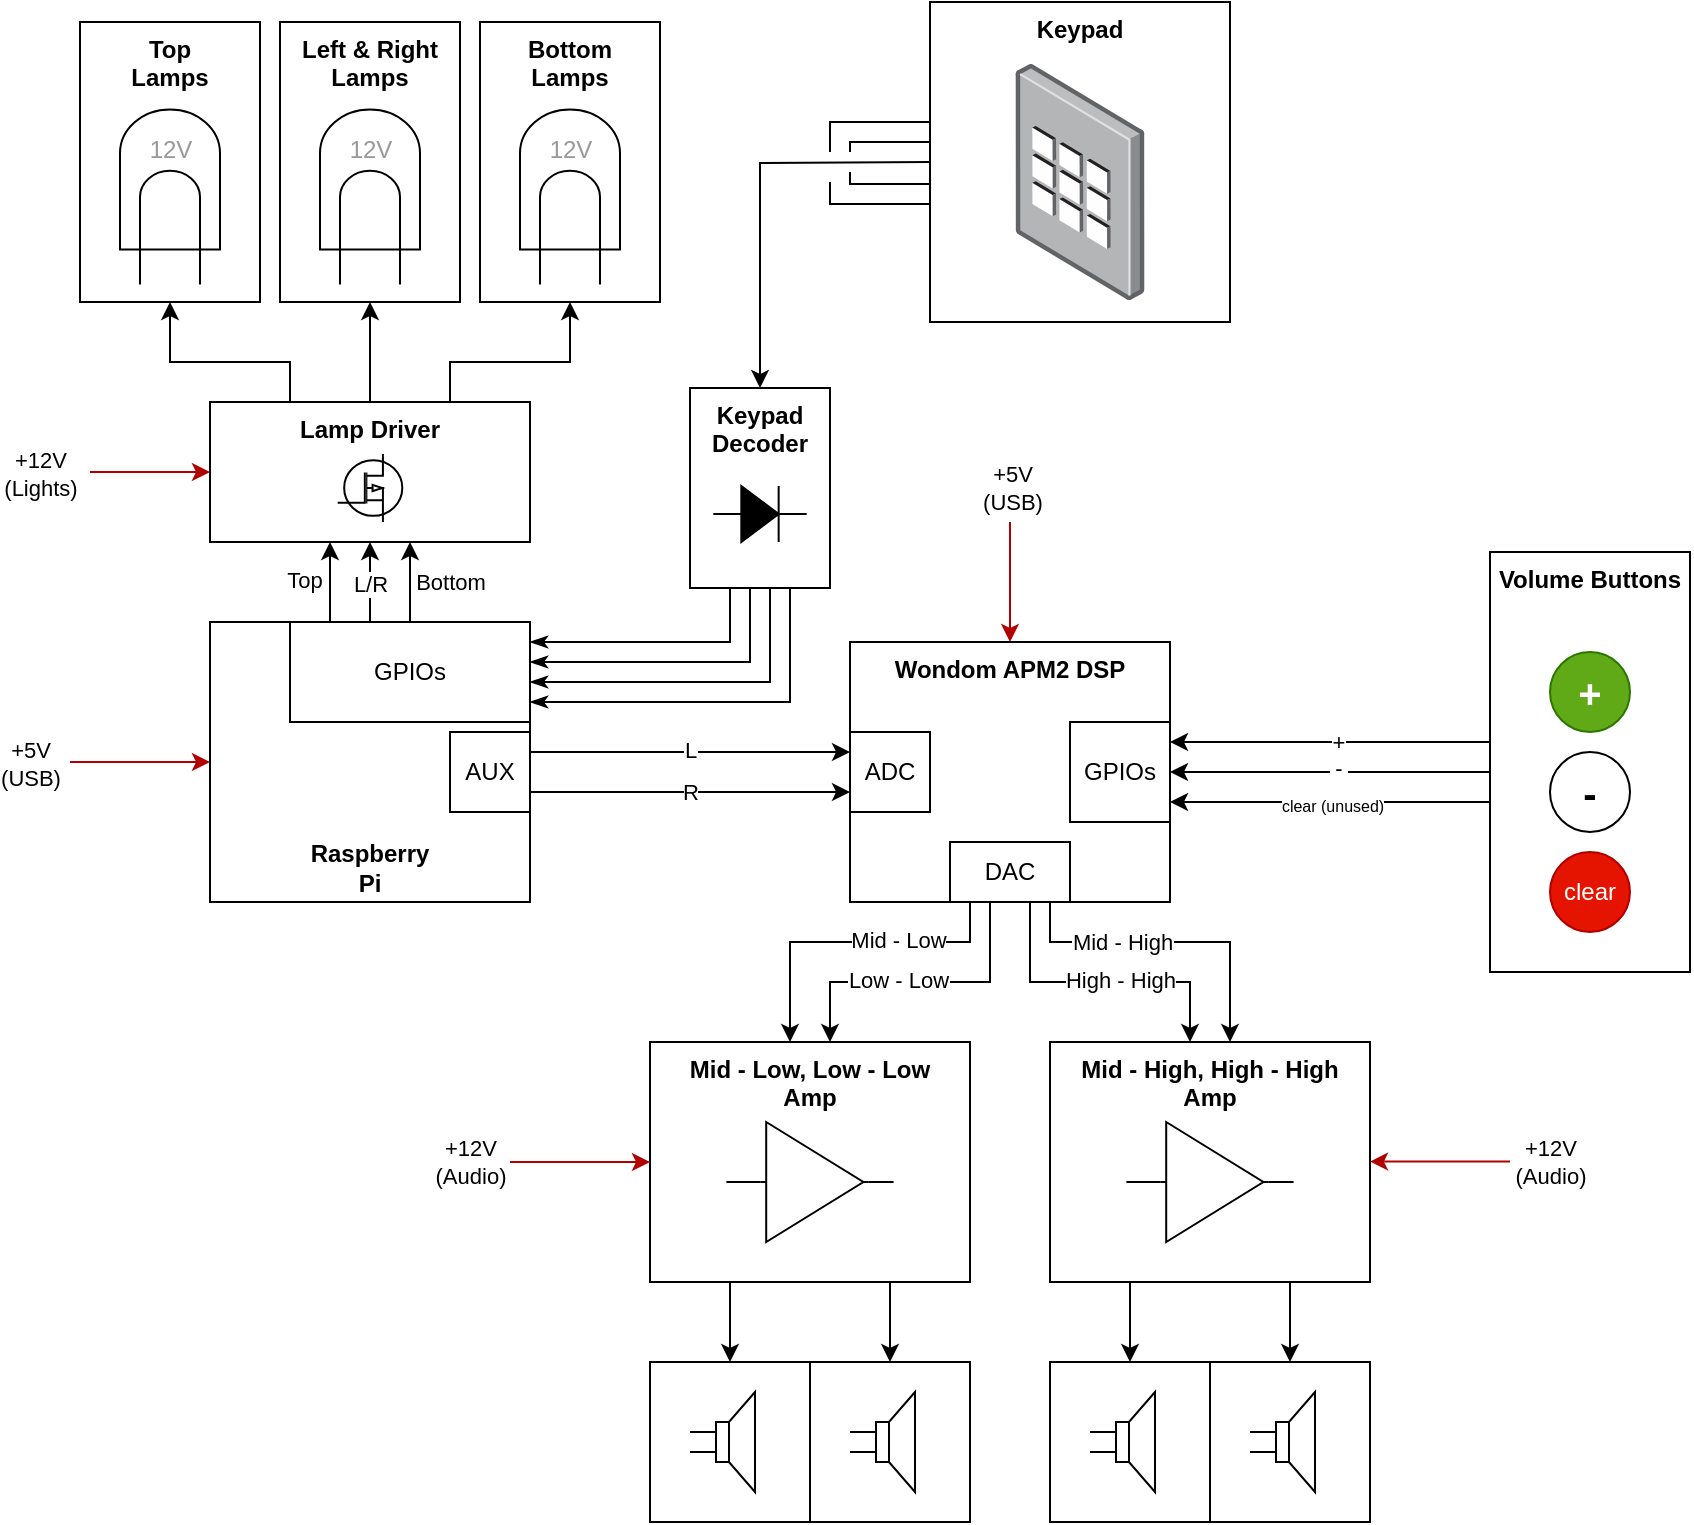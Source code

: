 <mxfile version="26.2.2">
  <diagram name="Page-1" id="jn2h3PTJbIQgEI0y1kal">
    <mxGraphModel dx="816" dy="1582" grid="1" gridSize="10" guides="1" tooltips="1" connect="1" arrows="1" fold="1" page="1" pageScale="1" pageWidth="850" pageHeight="1100" math="0" shadow="0">
      <root>
        <mxCell id="0" />
        <mxCell id="1" parent="0" />
        <mxCell id="rBF4yyr9d5BcuPXfIOt9-10" style="edgeStyle=orthogonalEdgeStyle;rounded=0;orthogonalLoop=1;jettySize=auto;html=1;" parent="1" edge="1">
          <mxGeometry relative="1" as="geometry">
            <mxPoint x="320" y="295" as="sourcePoint" />
            <mxPoint x="480" y="295" as="targetPoint" />
          </mxGeometry>
        </mxCell>
        <mxCell id="rBF4yyr9d5BcuPXfIOt9-16" value="L" style="edgeLabel;html=1;align=center;verticalAlign=middle;resizable=0;points=[];" parent="rBF4yyr9d5BcuPXfIOt9-10" vertex="1" connectable="0">
          <mxGeometry x="0.196" y="1" relative="1" as="geometry">
            <mxPoint x="-16" as="offset" />
          </mxGeometry>
        </mxCell>
        <mxCell id="rBF4yyr9d5BcuPXfIOt9-53" style="edgeStyle=orthogonalEdgeStyle;rounded=0;orthogonalLoop=1;jettySize=auto;html=1;entryX=0.5;entryY=1;entryDx=0;entryDy=0;" parent="1" source="rBF4yyr9d5BcuPXfIOt9-2" target="rBF4yyr9d5BcuPXfIOt9-8" edge="1">
          <mxGeometry relative="1" as="geometry" />
        </mxCell>
        <mxCell id="rBF4yyr9d5BcuPXfIOt9-83" value="L/R" style="edgeLabel;html=1;align=center;verticalAlign=middle;resizable=0;points=[];" parent="rBF4yyr9d5BcuPXfIOt9-53" vertex="1" connectable="0">
          <mxGeometry x="-0.015" y="-1" relative="1" as="geometry">
            <mxPoint x="-1" as="offset" />
          </mxGeometry>
        </mxCell>
        <mxCell id="rBF4yyr9d5BcuPXfIOt9-93" style="edgeStyle=orthogonalEdgeStyle;rounded=0;orthogonalLoop=1;jettySize=auto;html=1;exitX=0;exitY=0.5;exitDx=0;exitDy=0;endArrow=none;startFill=1;startArrow=classic;fillColor=#e51400;strokeColor=#B20000;" parent="1" source="rBF4yyr9d5BcuPXfIOt9-2" edge="1">
          <mxGeometry relative="1" as="geometry">
            <mxPoint x="90" y="300" as="targetPoint" />
          </mxGeometry>
        </mxCell>
        <mxCell id="rBF4yyr9d5BcuPXfIOt9-96" value="+5V&lt;br&gt;(USB)" style="edgeLabel;html=1;align=center;verticalAlign=middle;resizable=0;points=[];" parent="rBF4yyr9d5BcuPXfIOt9-93" vertex="1" connectable="0">
          <mxGeometry x="0.078" relative="1" as="geometry">
            <mxPoint x="-53" as="offset" />
          </mxGeometry>
        </mxCell>
        <mxCell id="rBF4yyr9d5BcuPXfIOt9-95" style="edgeStyle=orthogonalEdgeStyle;rounded=0;orthogonalLoop=1;jettySize=auto;html=1;exitX=0.5;exitY=0;exitDx=0;exitDy=0;startArrow=classic;startFill=1;endArrow=none;fillColor=#e51400;strokeColor=#B20000;" parent="1" source="rBF4yyr9d5BcuPXfIOt9-3" edge="1">
          <mxGeometry relative="1" as="geometry">
            <mxPoint x="560" y="180" as="targetPoint" />
          </mxGeometry>
        </mxCell>
        <mxCell id="rBF4yyr9d5BcuPXfIOt9-98" value="+5V&lt;br&gt;(USB)" style="edgeLabel;html=1;align=center;verticalAlign=middle;resizable=0;points=[];" parent="rBF4yyr9d5BcuPXfIOt9-95" vertex="1" connectable="0">
          <mxGeometry x="-0.009" y="-3" relative="1" as="geometry">
            <mxPoint x="-3" y="-48" as="offset" />
          </mxGeometry>
        </mxCell>
        <mxCell id="rBF4yyr9d5BcuPXfIOt9-3" value="&lt;b&gt;Wondom APM2 DSP&lt;/b&gt;" style="rounded=0;whiteSpace=wrap;html=1;verticalAlign=top;" parent="1" vertex="1">
          <mxGeometry x="480" y="240" width="160" height="130" as="geometry" />
        </mxCell>
        <mxCell id="rBF4yyr9d5BcuPXfIOt9-46" style="edgeStyle=orthogonalEdgeStyle;rounded=0;orthogonalLoop=1;jettySize=auto;html=1;entryX=0.5;entryY=0;entryDx=0;entryDy=0;" parent="1" source="rBF4yyr9d5BcuPXfIOt9-4" target="rBF4yyr9d5BcuPXfIOt9-38" edge="1">
          <mxGeometry relative="1" as="geometry">
            <Array as="points">
              <mxPoint x="620" y="570" />
              <mxPoint x="620" y="570" />
            </Array>
          </mxGeometry>
        </mxCell>
        <mxCell id="rBF4yyr9d5BcuPXfIOt9-47" style="edgeStyle=orthogonalEdgeStyle;rounded=0;orthogonalLoop=1;jettySize=auto;html=1;entryX=0.5;entryY=0;entryDx=0;entryDy=0;" parent="1" source="rBF4yyr9d5BcuPXfIOt9-4" target="rBF4yyr9d5BcuPXfIOt9-41" edge="1">
          <mxGeometry relative="1" as="geometry">
            <Array as="points">
              <mxPoint x="700" y="570" />
              <mxPoint x="700" y="570" />
            </Array>
          </mxGeometry>
        </mxCell>
        <mxCell id="rBF4yyr9d5BcuPXfIOt9-4" value="&lt;b&gt;Mid - High, High - High&lt;br&gt;Amp&lt;/b&gt;" style="rounded=0;whiteSpace=wrap;html=1;verticalAlign=top;" parent="1" vertex="1">
          <mxGeometry x="580" y="440" width="160" height="120" as="geometry" />
        </mxCell>
        <mxCell id="rBF4yyr9d5BcuPXfIOt9-43" style="edgeStyle=orthogonalEdgeStyle;rounded=0;orthogonalLoop=1;jettySize=auto;html=1;exitX=0.25;exitY=1;exitDx=0;exitDy=0;" parent="1" source="rBF4yyr9d5BcuPXfIOt9-5" target="rBF4yyr9d5BcuPXfIOt9-31" edge="1">
          <mxGeometry relative="1" as="geometry" />
        </mxCell>
        <mxCell id="rBF4yyr9d5BcuPXfIOt9-45" style="edgeStyle=orthogonalEdgeStyle;rounded=0;orthogonalLoop=1;jettySize=auto;html=1;exitX=0.75;exitY=1;exitDx=0;exitDy=0;" parent="1" source="rBF4yyr9d5BcuPXfIOt9-5" target="rBF4yyr9d5BcuPXfIOt9-35" edge="1">
          <mxGeometry relative="1" as="geometry" />
        </mxCell>
        <mxCell id="rBF4yyr9d5BcuPXfIOt9-5" value="&lt;b&gt;Mid - Low, Low - Low&lt;br&gt;Amp&lt;/b&gt;" style="rounded=0;whiteSpace=wrap;html=1;verticalAlign=top;" parent="1" vertex="1">
          <mxGeometry x="380" y="440" width="160" height="120" as="geometry" />
        </mxCell>
        <mxCell id="rBF4yyr9d5BcuPXfIOt9-77" style="edgeStyle=orthogonalEdgeStyle;rounded=0;orthogonalLoop=1;jettySize=auto;html=1;exitX=0.25;exitY=0;exitDx=0;exitDy=0;" parent="1" source="rBF4yyr9d5BcuPXfIOt9-8" target="rBF4yyr9d5BcuPXfIOt9-64" edge="1">
          <mxGeometry relative="1" as="geometry">
            <Array as="points">
              <mxPoint x="200" y="100" />
              <mxPoint x="140" y="100" />
            </Array>
          </mxGeometry>
        </mxCell>
        <mxCell id="rBF4yyr9d5BcuPXfIOt9-78" style="edgeStyle=orthogonalEdgeStyle;rounded=0;orthogonalLoop=1;jettySize=auto;html=1;" parent="1" source="rBF4yyr9d5BcuPXfIOt9-8" target="rBF4yyr9d5BcuPXfIOt9-67" edge="1">
          <mxGeometry relative="1" as="geometry" />
        </mxCell>
        <mxCell id="rBF4yyr9d5BcuPXfIOt9-79" style="edgeStyle=orthogonalEdgeStyle;rounded=0;orthogonalLoop=1;jettySize=auto;html=1;exitX=0.75;exitY=0;exitDx=0;exitDy=0;" parent="1" source="rBF4yyr9d5BcuPXfIOt9-8" target="rBF4yyr9d5BcuPXfIOt9-70" edge="1">
          <mxGeometry relative="1" as="geometry">
            <Array as="points">
              <mxPoint x="280" y="100" />
              <mxPoint x="340" y="100" />
            </Array>
          </mxGeometry>
        </mxCell>
        <mxCell id="rBF4yyr9d5BcuPXfIOt9-8" value="&lt;b&gt;Lamp Driver&lt;/b&gt;" style="rounded=0;whiteSpace=wrap;html=1;verticalAlign=top;" parent="1" vertex="1">
          <mxGeometry x="160" y="120" width="160" height="70" as="geometry" />
        </mxCell>
        <mxCell id="rBF4yyr9d5BcuPXfIOt9-13" value="ADC" style="rounded=0;whiteSpace=wrap;html=1;" parent="1" vertex="1">
          <mxGeometry x="480" y="285" width="40" height="40" as="geometry" />
        </mxCell>
        <mxCell id="rBF4yyr9d5BcuPXfIOt9-18" style="edgeStyle=orthogonalEdgeStyle;rounded=0;orthogonalLoop=1;jettySize=auto;html=1;" parent="1" source="rBF4yyr9d5BcuPXfIOt9-14" target="rBF4yyr9d5BcuPXfIOt9-5" edge="1">
          <mxGeometry relative="1" as="geometry">
            <Array as="points">
              <mxPoint x="540" y="390" />
              <mxPoint x="450" y="390" />
            </Array>
          </mxGeometry>
        </mxCell>
        <mxCell id="rBF4yyr9d5BcuPXfIOt9-23" value="Mid - Low" style="edgeLabel;html=1;align=center;verticalAlign=middle;resizable=0;points=[];" parent="rBF4yyr9d5BcuPXfIOt9-18" vertex="1" connectable="0">
          <mxGeometry x="-0.149" y="-1" relative="1" as="geometry">
            <mxPoint x="12" as="offset" />
          </mxGeometry>
        </mxCell>
        <mxCell id="rBF4yyr9d5BcuPXfIOt9-21" style="edgeStyle=orthogonalEdgeStyle;rounded=0;orthogonalLoop=1;jettySize=auto;html=1;" parent="1" source="rBF4yyr9d5BcuPXfIOt9-14" target="rBF4yyr9d5BcuPXfIOt9-4" edge="1">
          <mxGeometry relative="1" as="geometry">
            <Array as="points">
              <mxPoint x="580" y="390" />
              <mxPoint x="670" y="390" />
            </Array>
          </mxGeometry>
        </mxCell>
        <mxCell id="rBF4yyr9d5BcuPXfIOt9-26" value="Mid - High" style="edgeLabel;html=1;align=center;verticalAlign=middle;resizable=0;points=[];" parent="rBF4yyr9d5BcuPXfIOt9-21" vertex="1" connectable="0">
          <mxGeometry x="-0.238" relative="1" as="geometry">
            <mxPoint x="-5" as="offset" />
          </mxGeometry>
        </mxCell>
        <mxCell id="rBF4yyr9d5BcuPXfIOt9-14" value="DAC" style="rounded=0;whiteSpace=wrap;html=1;" parent="1" vertex="1">
          <mxGeometry x="530" y="340" width="60" height="30" as="geometry" />
        </mxCell>
        <mxCell id="rBF4yyr9d5BcuPXfIOt9-15" style="edgeStyle=orthogonalEdgeStyle;rounded=0;orthogonalLoop=1;jettySize=auto;html=1;" parent="1" edge="1">
          <mxGeometry relative="1" as="geometry">
            <mxPoint x="320" y="315" as="sourcePoint" />
            <mxPoint x="480" y="315" as="targetPoint" />
          </mxGeometry>
        </mxCell>
        <mxCell id="rBF4yyr9d5BcuPXfIOt9-17" value="R" style="edgeLabel;html=1;align=center;verticalAlign=middle;resizable=0;points=[];" parent="rBF4yyr9d5BcuPXfIOt9-15" vertex="1" connectable="0">
          <mxGeometry x="0.263" relative="1" as="geometry">
            <mxPoint x="-21" as="offset" />
          </mxGeometry>
        </mxCell>
        <mxCell id="rBF4yyr9d5BcuPXfIOt9-19" style="edgeStyle=orthogonalEdgeStyle;rounded=0;orthogonalLoop=1;jettySize=auto;html=1;exitX=0.5;exitY=1;exitDx=0;exitDy=0;" parent="1" source="rBF4yyr9d5BcuPXfIOt9-14" edge="1">
          <mxGeometry relative="1" as="geometry">
            <mxPoint x="540" y="360" as="sourcePoint" />
            <mxPoint x="470" y="440" as="targetPoint" />
            <Array as="points">
              <mxPoint x="550" y="370" />
              <mxPoint x="550" y="410" />
              <mxPoint x="470" y="410" />
            </Array>
          </mxGeometry>
        </mxCell>
        <mxCell id="rBF4yyr9d5BcuPXfIOt9-25" value="Low - Low" style="edgeLabel;html=1;align=center;verticalAlign=middle;resizable=0;points=[];" parent="rBF4yyr9d5BcuPXfIOt9-19" vertex="1" connectable="0">
          <mxGeometry x="-0.053" y="-1" relative="1" as="geometry">
            <mxPoint x="-20" as="offset" />
          </mxGeometry>
        </mxCell>
        <mxCell id="rBF4yyr9d5BcuPXfIOt9-22" style="edgeStyle=orthogonalEdgeStyle;rounded=0;orthogonalLoop=1;jettySize=auto;html=1;" parent="1" source="rBF4yyr9d5BcuPXfIOt9-14" edge="1">
          <mxGeometry relative="1" as="geometry">
            <mxPoint x="580" y="360" as="sourcePoint" />
            <mxPoint x="650" y="440" as="targetPoint" />
            <Array as="points">
              <mxPoint x="570" y="410" />
              <mxPoint x="650" y="410" />
            </Array>
          </mxGeometry>
        </mxCell>
        <mxCell id="rBF4yyr9d5BcuPXfIOt9-27" value="High - High" style="edgeLabel;html=1;align=center;verticalAlign=middle;resizable=0;points=[];" parent="rBF4yyr9d5BcuPXfIOt9-22" vertex="1" connectable="0">
          <mxGeometry x="0.076" y="1" relative="1" as="geometry">
            <mxPoint x="4" as="offset" />
          </mxGeometry>
        </mxCell>
        <mxCell id="rBF4yyr9d5BcuPXfIOt9-32" value="" style="group" parent="1" vertex="1" connectable="0">
          <mxGeometry x="380" y="600" width="80" height="80" as="geometry" />
        </mxCell>
        <mxCell id="rBF4yyr9d5BcuPXfIOt9-31" value="" style="whiteSpace=wrap;html=1;aspect=fixed;" parent="rBF4yyr9d5BcuPXfIOt9-32" vertex="1">
          <mxGeometry width="80" height="80" as="geometry" />
        </mxCell>
        <mxCell id="rBF4yyr9d5BcuPXfIOt9-29" value="" style="pointerEvents=1;verticalLabelPosition=bottom;shadow=0;dashed=0;align=center;html=1;verticalAlign=top;shape=mxgraph.electrical.electro-mechanical.loudspeaker;" parent="rBF4yyr9d5BcuPXfIOt9-32" vertex="1">
          <mxGeometry x="20" y="15" width="32.5" height="50" as="geometry" />
        </mxCell>
        <mxCell id="rBF4yyr9d5BcuPXfIOt9-34" value="" style="group" parent="1" vertex="1" connectable="0">
          <mxGeometry x="460" y="600" width="80" height="80" as="geometry" />
        </mxCell>
        <mxCell id="rBF4yyr9d5BcuPXfIOt9-35" value="" style="whiteSpace=wrap;html=1;aspect=fixed;" parent="rBF4yyr9d5BcuPXfIOt9-34" vertex="1">
          <mxGeometry width="80" height="80" as="geometry" />
        </mxCell>
        <mxCell id="rBF4yyr9d5BcuPXfIOt9-36" value="" style="pointerEvents=1;verticalLabelPosition=bottom;shadow=0;dashed=0;align=center;html=1;verticalAlign=top;shape=mxgraph.electrical.electro-mechanical.loudspeaker;" parent="rBF4yyr9d5BcuPXfIOt9-34" vertex="1">
          <mxGeometry x="20" y="15" width="32.5" height="50" as="geometry" />
        </mxCell>
        <mxCell id="rBF4yyr9d5BcuPXfIOt9-37" value="" style="group" parent="1" vertex="1" connectable="0">
          <mxGeometry x="580" y="600" width="80" height="80" as="geometry" />
        </mxCell>
        <mxCell id="rBF4yyr9d5BcuPXfIOt9-38" value="" style="whiteSpace=wrap;html=1;aspect=fixed;" parent="rBF4yyr9d5BcuPXfIOt9-37" vertex="1">
          <mxGeometry width="80" height="80" as="geometry" />
        </mxCell>
        <mxCell id="rBF4yyr9d5BcuPXfIOt9-39" value="" style="pointerEvents=1;verticalLabelPosition=bottom;shadow=0;dashed=0;align=center;html=1;verticalAlign=top;shape=mxgraph.electrical.electro-mechanical.loudspeaker;" parent="rBF4yyr9d5BcuPXfIOt9-37" vertex="1">
          <mxGeometry x="20" y="15" width="32.5" height="50" as="geometry" />
        </mxCell>
        <mxCell id="rBF4yyr9d5BcuPXfIOt9-40" value="" style="group" parent="1" vertex="1" connectable="0">
          <mxGeometry x="660" y="600" width="80" height="80" as="geometry" />
        </mxCell>
        <mxCell id="rBF4yyr9d5BcuPXfIOt9-41" value="" style="whiteSpace=wrap;html=1;aspect=fixed;" parent="rBF4yyr9d5BcuPXfIOt9-40" vertex="1">
          <mxGeometry width="80" height="80" as="geometry" />
        </mxCell>
        <mxCell id="rBF4yyr9d5BcuPXfIOt9-42" value="" style="pointerEvents=1;verticalLabelPosition=bottom;shadow=0;dashed=0;align=center;html=1;verticalAlign=top;shape=mxgraph.electrical.electro-mechanical.loudspeaker;" parent="rBF4yyr9d5BcuPXfIOt9-40" vertex="1">
          <mxGeometry x="20" y="15" width="32.5" height="50" as="geometry" />
        </mxCell>
        <mxCell id="rBF4yyr9d5BcuPXfIOt9-49" style="edgeStyle=orthogonalEdgeStyle;rounded=0;orthogonalLoop=1;jettySize=auto;html=1;" parent="1" source="rBF4yyr9d5BcuPXfIOt9-48" target="rBF4yyr9d5BcuPXfIOt9-3" edge="1">
          <mxGeometry relative="1" as="geometry">
            <Array as="points">
              <mxPoint x="760" y="305" />
              <mxPoint x="760" y="305" />
            </Array>
          </mxGeometry>
        </mxCell>
        <mxCell id="rBF4yyr9d5BcuPXfIOt9-89" value="&amp;nbsp;-&amp;nbsp;" style="edgeLabel;html=1;align=center;verticalAlign=middle;resizable=0;points=[];" parent="rBF4yyr9d5BcuPXfIOt9-49" vertex="1" connectable="0">
          <mxGeometry x="-0.114" relative="1" as="geometry">
            <mxPoint x="-5" y="-2" as="offset" />
          </mxGeometry>
        </mxCell>
        <mxCell id="rBF4yyr9d5BcuPXfIOt9-51" value="GPIOs" style="rounded=0;whiteSpace=wrap;html=1;" parent="1" vertex="1">
          <mxGeometry x="590" y="280" width="50" height="50" as="geometry" />
        </mxCell>
        <mxCell id="rBF4yyr9d5BcuPXfIOt9-80" style="edgeStyle=orthogonalEdgeStyle;rounded=0;orthogonalLoop=1;jettySize=auto;html=1;movable=1;resizable=1;rotatable=1;deletable=1;editable=1;locked=0;connectable=1;" parent="1" source="rBF4yyr9d5BcuPXfIOt9-55" target="rBF4yyr9d5BcuPXfIOt9-8" edge="1">
          <mxGeometry relative="1" as="geometry">
            <Array as="points">
              <mxPoint x="260" y="210" />
              <mxPoint x="260" y="210" />
            </Array>
          </mxGeometry>
        </mxCell>
        <mxCell id="rBF4yyr9d5BcuPXfIOt9-82" value="Top" style="edgeLabel;html=1;align=center;verticalAlign=middle;resizable=0;points=[];" parent="rBF4yyr9d5BcuPXfIOt9-80" vertex="1" connectable="0">
          <mxGeometry x="-0.236" y="-2" relative="1" as="geometry">
            <mxPoint x="-55" y="-6" as="offset" />
          </mxGeometry>
        </mxCell>
        <mxCell id="rBF4yyr9d5BcuPXfIOt9-81" style="edgeStyle=orthogonalEdgeStyle;rounded=0;orthogonalLoop=1;jettySize=auto;html=1;movable=1;resizable=1;rotatable=1;deletable=1;editable=1;locked=0;connectable=1;" parent="1" source="rBF4yyr9d5BcuPXfIOt9-55" target="rBF4yyr9d5BcuPXfIOt9-8" edge="1">
          <mxGeometry relative="1" as="geometry">
            <Array as="points">
              <mxPoint x="220" y="210" />
              <mxPoint x="220" y="210" />
            </Array>
          </mxGeometry>
        </mxCell>
        <mxCell id="rBF4yyr9d5BcuPXfIOt9-84" value="Bottom" style="edgeLabel;html=1;align=center;verticalAlign=middle;resizable=0;points=[];" parent="rBF4yyr9d5BcuPXfIOt9-81" vertex="1" connectable="0">
          <mxGeometry x="-0.035" y="-2" relative="1" as="geometry">
            <mxPoint x="58" y="-1" as="offset" />
          </mxGeometry>
        </mxCell>
        <mxCell id="rBF4yyr9d5BcuPXfIOt9-63" value="" style="group" parent="1" vertex="1" connectable="0">
          <mxGeometry x="800" y="195" width="100" height="210" as="geometry" />
        </mxCell>
        <mxCell id="rBF4yyr9d5BcuPXfIOt9-48" value="&lt;b&gt;Volume Buttons&lt;/b&gt;" style="rounded=0;whiteSpace=wrap;html=1;verticalAlign=top;movable=1;resizable=1;rotatable=1;deletable=1;editable=1;locked=0;connectable=1;container=0;" parent="rBF4yyr9d5BcuPXfIOt9-63" vertex="1">
          <mxGeometry width="100" height="210" as="geometry" />
        </mxCell>
        <mxCell id="rBF4yyr9d5BcuPXfIOt9-58" value="&lt;b&gt;&lt;font style=&quot;font-size: 20px;&quot;&gt;+&lt;/font&gt;&lt;/b&gt;" style="ellipse;whiteSpace=wrap;html=1;aspect=fixed;fillColor=#60a917;strokeColor=#2D7600;fontColor=#ffffff;movable=1;resizable=1;rotatable=1;deletable=1;editable=1;locked=0;connectable=1;container=0;" parent="rBF4yyr9d5BcuPXfIOt9-63" vertex="1">
          <mxGeometry x="30" y="50" width="40" height="40" as="geometry" />
        </mxCell>
        <mxCell id="rBF4yyr9d5BcuPXfIOt9-59" value="&lt;font style=&quot;font-size: 20px;&quot;&gt;&lt;b&gt;-&lt;/b&gt;&lt;/font&gt;" style="ellipse;whiteSpace=wrap;html=1;aspect=fixed;movable=1;resizable=1;rotatable=1;deletable=1;editable=1;locked=0;connectable=1;container=0;" parent="rBF4yyr9d5BcuPXfIOt9-63" vertex="1">
          <mxGeometry x="30" y="100" width="40" height="40" as="geometry" />
        </mxCell>
        <mxCell id="rBF4yyr9d5BcuPXfIOt9-60" value="clear" style="ellipse;whiteSpace=wrap;html=1;aspect=fixed;fillColor=#e51400;fontColor=#ffffff;strokeColor=#B20000;movable=1;resizable=1;rotatable=1;deletable=1;editable=1;locked=0;connectable=1;container=0;" parent="rBF4yyr9d5BcuPXfIOt9-63" vertex="1">
          <mxGeometry x="30" y="150" width="40" height="40" as="geometry" />
        </mxCell>
        <mxCell id="rBF4yyr9d5BcuPXfIOt9-86" style="edgeStyle=orthogonalEdgeStyle;rounded=0;orthogonalLoop=1;jettySize=auto;html=1;exitX=0;exitY=0.25;exitDx=0;exitDy=0;" parent="1" source="rBF4yyr9d5BcuPXfIOt9-48" target="rBF4yyr9d5BcuPXfIOt9-51" edge="1">
          <mxGeometry relative="1" as="geometry">
            <Array as="points">
              <mxPoint x="800" y="290" />
            </Array>
          </mxGeometry>
        </mxCell>
        <mxCell id="rBF4yyr9d5BcuPXfIOt9-88" value="+" style="edgeLabel;html=1;align=center;verticalAlign=middle;resizable=0;points=[];" parent="rBF4yyr9d5BcuPXfIOt9-86" vertex="1" connectable="0">
          <mxGeometry x="0.176" relative="1" as="geometry">
            <mxPoint as="offset" />
          </mxGeometry>
        </mxCell>
        <mxCell id="rBF4yyr9d5BcuPXfIOt9-87" style="edgeStyle=orthogonalEdgeStyle;rounded=0;orthogonalLoop=1;jettySize=auto;html=1;exitX=0;exitY=0.75;exitDx=0;exitDy=0;" parent="1" source="rBF4yyr9d5BcuPXfIOt9-48" target="rBF4yyr9d5BcuPXfIOt9-51" edge="1">
          <mxGeometry relative="1" as="geometry">
            <Array as="points">
              <mxPoint x="800" y="320" />
            </Array>
          </mxGeometry>
        </mxCell>
        <mxCell id="rBF4yyr9d5BcuPXfIOt9-90" value="&lt;font style=&quot;font-size: 8px;&quot;&gt;clear (unused)&lt;/font&gt;" style="edgeLabel;html=1;align=center;verticalAlign=middle;resizable=0;points=[];" parent="rBF4yyr9d5BcuPXfIOt9-87" vertex="1" connectable="0">
          <mxGeometry x="0.161" y="1" relative="1" as="geometry">
            <mxPoint as="offset" />
          </mxGeometry>
        </mxCell>
        <mxCell id="rBF4yyr9d5BcuPXfIOt9-101" style="edgeStyle=orthogonalEdgeStyle;rounded=0;orthogonalLoop=1;jettySize=auto;html=1;exitX=0;exitY=0.5;exitDx=0;exitDy=0;endArrow=none;startFill=1;startArrow=classic;fillColor=#e51400;strokeColor=#B20000;" parent="1" edge="1">
          <mxGeometry relative="1" as="geometry">
            <mxPoint x="310" y="500" as="targetPoint" />
            <mxPoint x="380" y="500" as="sourcePoint" />
          </mxGeometry>
        </mxCell>
        <mxCell id="rBF4yyr9d5BcuPXfIOt9-102" value="+12V&lt;br&gt;(Audio)" style="edgeLabel;html=1;align=center;verticalAlign=middle;resizable=0;points=[];" parent="rBF4yyr9d5BcuPXfIOt9-101" vertex="1" connectable="0">
          <mxGeometry x="0.078" relative="1" as="geometry">
            <mxPoint x="-53" as="offset" />
          </mxGeometry>
        </mxCell>
        <mxCell id="rBF4yyr9d5BcuPXfIOt9-103" style="edgeStyle=orthogonalEdgeStyle;rounded=0;orthogonalLoop=1;jettySize=auto;html=1;exitX=0;exitY=0.5;exitDx=0;exitDy=0;endArrow=none;startFill=1;startArrow=classic;fillColor=#e51400;strokeColor=#B20000;" parent="1" source="rBF4yyr9d5BcuPXfIOt9-8" edge="1">
          <mxGeometry relative="1" as="geometry">
            <mxPoint x="100" y="155" as="targetPoint" />
            <mxPoint x="170" y="174.66" as="sourcePoint" />
          </mxGeometry>
        </mxCell>
        <mxCell id="rBF4yyr9d5BcuPXfIOt9-104" value="+12V&lt;br&gt;(Lights)" style="edgeLabel;html=1;align=center;verticalAlign=middle;resizable=0;points=[];" parent="rBF4yyr9d5BcuPXfIOt9-103" vertex="1" connectable="0">
          <mxGeometry x="0.078" relative="1" as="geometry">
            <mxPoint x="-53" as="offset" />
          </mxGeometry>
        </mxCell>
        <mxCell id="rBF4yyr9d5BcuPXfIOt9-105" style="edgeStyle=orthogonalEdgeStyle;rounded=0;orthogonalLoop=1;jettySize=auto;html=1;exitX=0;exitY=0.5;exitDx=0;exitDy=0;endArrow=classic;startFill=0;startArrow=none;fillColor=#e51400;strokeColor=#B20000;endFill=1;" parent="1" edge="1">
          <mxGeometry relative="1" as="geometry">
            <mxPoint x="740" y="499.8" as="targetPoint" />
            <mxPoint x="810" y="499.8" as="sourcePoint" />
          </mxGeometry>
        </mxCell>
        <mxCell id="rBF4yyr9d5BcuPXfIOt9-107" value="+12V&lt;br&gt;(Audio)" style="edgeLabel;html=1;align=center;verticalAlign=middle;resizable=0;points=[];" parent="rBF4yyr9d5BcuPXfIOt9-105" vertex="1" connectable="0">
          <mxGeometry x="-0.971" relative="1" as="geometry">
            <mxPoint x="21" as="offset" />
          </mxGeometry>
        </mxCell>
        <mxCell id="rBF4yyr9d5BcuPXfIOt9-110" value="" style="shape=image;verticalLabelPosition=bottom;labelBackgroundColor=default;verticalAlign=top;aspect=fixed;imageAspect=0;image=https://static.thenounproject.com/png/658519-200.png;" parent="1" vertex="1">
          <mxGeometry x="540" y="280" width="40" height="40" as="geometry" />
        </mxCell>
        <mxCell id="rBF4yyr9d5BcuPXfIOt9-2" value="&lt;b&gt;Raspberry &lt;br&gt;Pi&lt;/b&gt;" style="rounded=0;whiteSpace=wrap;html=1;verticalAlign=bottom;" parent="1" vertex="1">
          <mxGeometry x="160" y="230" width="160" height="140" as="geometry" />
        </mxCell>
        <mxCell id="rBF4yyr9d5BcuPXfIOt9-54" value="AUX" style="rounded=0;whiteSpace=wrap;html=1;" parent="1" vertex="1">
          <mxGeometry x="280" y="285" width="40" height="40" as="geometry" />
        </mxCell>
        <mxCell id="rBF4yyr9d5BcuPXfIOt9-55" value="GPIOs" style="rounded=0;whiteSpace=wrap;html=1;" parent="1" vertex="1">
          <mxGeometry x="200" y="230" width="120" height="50" as="geometry" />
        </mxCell>
        <mxCell id="rBF4yyr9d5BcuPXfIOt9-108" value="" style="shape=image;verticalLabelPosition=bottom;labelBackgroundColor=default;verticalAlign=top;aspect=fixed;imageAspect=0;image=https://upload.wikimedia.org/wikipedia/de/thumb/c/cb/Raspberry_Pi_Logo.svg/570px-Raspberry_Pi_Logo.svg.png;" parent="1" vertex="1">
          <mxGeometry x="224.17" y="289" width="31.67" height="40" as="geometry" />
        </mxCell>
        <mxCell id="rBF4yyr9d5BcuPXfIOt9-119" value="" style="group" parent="1" vertex="1" connectable="0">
          <mxGeometry x="418.2" y="480" width="83.6" height="60" as="geometry" />
        </mxCell>
        <mxCell id="rBF4yyr9d5BcuPXfIOt9-117" style="edgeStyle=orthogonalEdgeStyle;rounded=0;orthogonalLoop=1;jettySize=auto;html=1;exitX=0;exitY=0.5;exitDx=0;exitDy=0;exitPerimeter=0;endArrow=none;startFill=0;" parent="rBF4yyr9d5BcuPXfIOt9-119" source="rBF4yyr9d5BcuPXfIOt9-116" edge="1">
          <mxGeometry relative="1" as="geometry">
            <mxPoint y="29.8" as="targetPoint" />
          </mxGeometry>
        </mxCell>
        <mxCell id="rBF4yyr9d5BcuPXfIOt9-118" style="edgeStyle=orthogonalEdgeStyle;rounded=0;orthogonalLoop=1;jettySize=auto;html=1;exitX=1;exitY=0.5;exitDx=0;exitDy=0;exitPerimeter=0;endArrow=none;startFill=0;" parent="rBF4yyr9d5BcuPXfIOt9-119" source="rBF4yyr9d5BcuPXfIOt9-116" edge="1">
          <mxGeometry relative="1" as="geometry">
            <mxPoint x="83.6" y="30.2" as="targetPoint" />
          </mxGeometry>
        </mxCell>
        <mxCell id="rBF4yyr9d5BcuPXfIOt9-116" value="" style="verticalLabelPosition=bottom;shadow=0;dashed=0;align=center;html=1;verticalAlign=top;shape=mxgraph.electrical.abstract.amplifier;" parent="rBF4yyr9d5BcuPXfIOt9-119" vertex="1">
          <mxGeometry x="17.2" width="54" height="60" as="geometry" />
        </mxCell>
        <mxCell id="rBF4yyr9d5BcuPXfIOt9-121" value="" style="group" parent="1" vertex="1" connectable="0">
          <mxGeometry x="618.2" y="480" width="83.6" height="60" as="geometry" />
        </mxCell>
        <mxCell id="rBF4yyr9d5BcuPXfIOt9-122" style="edgeStyle=orthogonalEdgeStyle;rounded=0;orthogonalLoop=1;jettySize=auto;html=1;exitX=0;exitY=0.5;exitDx=0;exitDy=0;exitPerimeter=0;endArrow=none;startFill=0;" parent="rBF4yyr9d5BcuPXfIOt9-121" source="rBF4yyr9d5BcuPXfIOt9-124" edge="1">
          <mxGeometry relative="1" as="geometry">
            <mxPoint y="29.8" as="targetPoint" />
          </mxGeometry>
        </mxCell>
        <mxCell id="rBF4yyr9d5BcuPXfIOt9-123" style="edgeStyle=orthogonalEdgeStyle;rounded=0;orthogonalLoop=1;jettySize=auto;html=1;exitX=1;exitY=0.5;exitDx=0;exitDy=0;exitPerimeter=0;endArrow=none;startFill=0;" parent="rBF4yyr9d5BcuPXfIOt9-121" source="rBF4yyr9d5BcuPXfIOt9-124" edge="1">
          <mxGeometry relative="1" as="geometry">
            <mxPoint x="83.6" y="30.2" as="targetPoint" />
          </mxGeometry>
        </mxCell>
        <mxCell id="rBF4yyr9d5BcuPXfIOt9-124" value="" style="verticalLabelPosition=bottom;shadow=0;dashed=0;align=center;html=1;verticalAlign=top;shape=mxgraph.electrical.abstract.amplifier;" parent="rBF4yyr9d5BcuPXfIOt9-121" vertex="1">
          <mxGeometry x="17.2" width="54" height="60" as="geometry" />
        </mxCell>
        <mxCell id="rBF4yyr9d5BcuPXfIOt9-137" style="edgeStyle=none;rounded=0;orthogonalLoop=1;jettySize=auto;html=1;endArrow=none;startFill=0;" parent="1" edge="1">
          <mxGeometry relative="1" as="geometry">
            <mxPoint x="480" y="5" as="targetPoint" />
            <mxPoint x="520" y="11" as="sourcePoint" />
            <Array as="points">
              <mxPoint x="480" y="11" />
            </Array>
          </mxGeometry>
        </mxCell>
        <mxCell id="rBF4yyr9d5BcuPXfIOt9-133" style="edgeStyle=orthogonalEdgeStyle;rounded=0;orthogonalLoop=1;jettySize=auto;html=1;endArrow=none;startFill=0;" parent="1" edge="1">
          <mxGeometry relative="1" as="geometry">
            <mxPoint x="480" y="-5" as="targetPoint" />
            <mxPoint x="520" y="-10" as="sourcePoint" />
            <Array as="points">
              <mxPoint x="480.01" y="-10" />
            </Array>
          </mxGeometry>
        </mxCell>
        <mxCell id="rBF4yyr9d5BcuPXfIOt9-134" style="edgeStyle=orthogonalEdgeStyle;rounded=0;orthogonalLoop=1;jettySize=auto;html=1;endArrow=none;startFill=0;" parent="1" edge="1">
          <mxGeometry relative="1" as="geometry">
            <mxPoint x="470" y="-5" as="targetPoint" />
            <mxPoint x="520" y="-20" as="sourcePoint" />
            <Array as="points">
              <mxPoint x="470" y="-20" />
            </Array>
          </mxGeometry>
        </mxCell>
        <mxCell id="rBF4yyr9d5BcuPXfIOt9-135" style="edgeStyle=orthogonalEdgeStyle;rounded=0;orthogonalLoop=1;jettySize=auto;html=1;endArrow=none;startFill=0;" parent="1" edge="1">
          <mxGeometry relative="1" as="geometry">
            <mxPoint x="470" y="10" as="targetPoint" />
            <mxPoint x="520" y="21" as="sourcePoint" />
            <Array as="points">
              <mxPoint x="470" y="21" />
            </Array>
          </mxGeometry>
        </mxCell>
        <mxCell id="rBF4yyr9d5BcuPXfIOt9-141" value="" style="edgeStyle=orthogonalEdgeStyle;rounded=0;orthogonalLoop=1;jettySize=auto;html=1;" parent="1" target="rBF4yyr9d5BcuPXfIOt9-140" edge="1">
          <mxGeometry relative="1" as="geometry">
            <mxPoint x="520" as="sourcePoint" />
            <mxPoint x="320" y="255" as="targetPoint" />
          </mxGeometry>
        </mxCell>
        <mxCell id="rBF4yyr9d5BcuPXfIOt9-159" style="edgeStyle=orthogonalEdgeStyle;rounded=0;orthogonalLoop=1;jettySize=auto;html=1;endArrow=classicThin;endFill=1;" parent="1" source="rBF4yyr9d5BcuPXfIOt9-140" target="rBF4yyr9d5BcuPXfIOt9-55" edge="1">
          <mxGeometry relative="1" as="geometry">
            <Array as="points">
              <mxPoint x="420" y="240" />
            </Array>
          </mxGeometry>
        </mxCell>
        <mxCell id="rBF4yyr9d5BcuPXfIOt9-160" style="edgeStyle=orthogonalEdgeStyle;rounded=0;orthogonalLoop=1;jettySize=auto;html=1;endArrow=classicThin;endFill=1;" parent="1" source="rBF4yyr9d5BcuPXfIOt9-140" target="rBF4yyr9d5BcuPXfIOt9-55" edge="1">
          <mxGeometry relative="1" as="geometry">
            <Array as="points">
              <mxPoint x="430" y="250" />
            </Array>
          </mxGeometry>
        </mxCell>
        <mxCell id="rBF4yyr9d5BcuPXfIOt9-161" style="edgeStyle=orthogonalEdgeStyle;rounded=0;orthogonalLoop=1;jettySize=auto;html=1;endArrow=classicThin;endFill=1;" parent="1" source="rBF4yyr9d5BcuPXfIOt9-140" target="rBF4yyr9d5BcuPXfIOt9-55" edge="1">
          <mxGeometry relative="1" as="geometry">
            <Array as="points">
              <mxPoint x="440" y="260" />
            </Array>
          </mxGeometry>
        </mxCell>
        <mxCell id="rBF4yyr9d5BcuPXfIOt9-162" style="edgeStyle=orthogonalEdgeStyle;rounded=0;orthogonalLoop=1;jettySize=auto;html=1;endArrow=classicThin;endFill=1;" parent="1" source="rBF4yyr9d5BcuPXfIOt9-140" target="rBF4yyr9d5BcuPXfIOt9-55" edge="1">
          <mxGeometry relative="1" as="geometry">
            <Array as="points">
              <mxPoint x="450" y="270" />
            </Array>
          </mxGeometry>
        </mxCell>
        <mxCell id="rBF4yyr9d5BcuPXfIOt9-140" value="&lt;b&gt;Keypad Decoder&lt;/b&gt;" style="rounded=0;whiteSpace=wrap;html=1;verticalAlign=top;" parent="1" vertex="1">
          <mxGeometry x="400" y="113" width="70" height="100" as="geometry" />
        </mxCell>
        <mxCell id="rBF4yyr9d5BcuPXfIOt9-163" value="" style="pointerEvents=1;fillColor=strokeColor;verticalLabelPosition=bottom;shadow=0;dashed=0;align=center;html=1;verticalAlign=top;shape=mxgraph.electrical.diodes.diode;" parent="1" vertex="1">
          <mxGeometry x="411.66" y="162" width="46.67" height="28" as="geometry" />
        </mxCell>
        <mxCell id="rBF4yyr9d5BcuPXfIOt9-164" value="" style="group" parent="1" vertex="1" connectable="0">
          <mxGeometry x="520" y="-80" width="150" height="160" as="geometry" />
        </mxCell>
        <mxCell id="rBF4yyr9d5BcuPXfIOt9-144" value="&lt;b&gt;Keypad&lt;/b&gt;" style="rounded=0;whiteSpace=wrap;html=1;verticalAlign=top;" parent="rBF4yyr9d5BcuPXfIOt9-164" vertex="1">
          <mxGeometry width="150" height="160" as="geometry" />
        </mxCell>
        <mxCell id="rBF4yyr9d5BcuPXfIOt9-126" value="" style="image;points=[];aspect=fixed;html=1;align=center;shadow=0;dashed=0;image=img/lib/allied_telesis/computer_and_terminals/Keypad.svg;" parent="rBF4yyr9d5BcuPXfIOt9-164" vertex="1">
          <mxGeometry x="42.55" y="31" width="64.9" height="118" as="geometry" />
        </mxCell>
        <mxCell id="rBF4yyr9d5BcuPXfIOt9-171" value="" style="group" parent="1" vertex="1" connectable="0">
          <mxGeometry x="95" y="-70" width="90" height="140" as="geometry" />
        </mxCell>
        <mxCell id="rBF4yyr9d5BcuPXfIOt9-64" value="&lt;b&gt;Top&lt;/b&gt;&lt;div&gt;&lt;b&gt;Lamps&lt;/b&gt;&lt;/div&gt;" style="rounded=0;whiteSpace=wrap;html=1;container=0;verticalAlign=top;" parent="rBF4yyr9d5BcuPXfIOt9-171" vertex="1">
          <mxGeometry width="90" height="140" as="geometry" />
        </mxCell>
        <mxCell id="rBF4yyr9d5BcuPXfIOt9-170" value="" style="group" parent="rBF4yyr9d5BcuPXfIOt9-171" vertex="1" connectable="0">
          <mxGeometry x="20" y="43.75" width="50" height="87.5" as="geometry" />
        </mxCell>
        <mxCell id="rBF4yyr9d5BcuPXfIOt9-56" value="" style="verticalLabelPosition=bottom;shadow=0;dashed=0;align=center;html=1;verticalAlign=top;shape=mxgraph.electrical.opto_electronics.lamp;container=0;" parent="rBF4yyr9d5BcuPXfIOt9-170" vertex="1">
          <mxGeometry width="50" height="87.5" as="geometry" />
        </mxCell>
        <mxCell id="rBF4yyr9d5BcuPXfIOt9-165" value="&lt;font style=&quot;&quot;&gt;12V&lt;/font&gt;" style="text;html=1;align=center;verticalAlign=middle;resizable=0;points=[];autosize=1;strokeColor=none;fillColor=none;fontColor=#999999;" parent="rBF4yyr9d5BcuPXfIOt9-170" vertex="1">
          <mxGeometry x="5" y="5.25" width="40" height="30" as="geometry" />
        </mxCell>
        <mxCell id="rBF4yyr9d5BcuPXfIOt9-172" value="" style="group" parent="1" vertex="1" connectable="0">
          <mxGeometry x="195" y="-70" width="90" height="140" as="geometry" />
        </mxCell>
        <mxCell id="rBF4yyr9d5BcuPXfIOt9-67" value="&lt;b&gt;Left &amp;amp; Right&lt;br&gt;Lamps&lt;/b&gt;" style="rounded=0;whiteSpace=wrap;html=1;container=0;verticalAlign=top;" parent="rBF4yyr9d5BcuPXfIOt9-172" vertex="1">
          <mxGeometry width="90" height="140" as="geometry" />
        </mxCell>
        <mxCell id="rBF4yyr9d5BcuPXfIOt9-169" value="" style="group" parent="rBF4yyr9d5BcuPXfIOt9-172" vertex="1" connectable="0">
          <mxGeometry x="20" y="43.75" width="50" height="87.5" as="geometry" />
        </mxCell>
        <mxCell id="rBF4yyr9d5BcuPXfIOt9-68" value="" style="verticalLabelPosition=bottom;shadow=0;dashed=0;align=center;html=1;verticalAlign=top;shape=mxgraph.electrical.opto_electronics.lamp;container=0;" parent="rBF4yyr9d5BcuPXfIOt9-169" vertex="1">
          <mxGeometry width="50" height="87.5" as="geometry" />
        </mxCell>
        <mxCell id="rBF4yyr9d5BcuPXfIOt9-166" value="&lt;font style=&quot;&quot;&gt;12V&lt;/font&gt;" style="text;html=1;align=center;verticalAlign=middle;resizable=0;points=[];autosize=1;strokeColor=none;fillColor=none;fontColor=#999999;" parent="rBF4yyr9d5BcuPXfIOt9-169" vertex="1">
          <mxGeometry x="5.01" y="5.25" width="40" height="30" as="geometry" />
        </mxCell>
        <mxCell id="rBF4yyr9d5BcuPXfIOt9-173" value="" style="group" parent="1" vertex="1" connectable="0">
          <mxGeometry x="295" y="-70" width="90" height="140" as="geometry" />
        </mxCell>
        <mxCell id="rBF4yyr9d5BcuPXfIOt9-70" value="&lt;b&gt;Bottom&lt;br&gt;Lamps&lt;/b&gt;" style="rounded=0;whiteSpace=wrap;html=1;container=0;verticalAlign=top;" parent="rBF4yyr9d5BcuPXfIOt9-173" vertex="1">
          <mxGeometry width="90" height="140" as="geometry" />
        </mxCell>
        <mxCell id="rBF4yyr9d5BcuPXfIOt9-168" value="" style="group" parent="rBF4yyr9d5BcuPXfIOt9-173" vertex="1" connectable="0">
          <mxGeometry x="20" y="43.75" width="50" height="87.5" as="geometry" />
        </mxCell>
        <mxCell id="rBF4yyr9d5BcuPXfIOt9-71" value="" style="verticalLabelPosition=bottom;shadow=0;dashed=0;align=center;html=1;verticalAlign=top;shape=mxgraph.electrical.opto_electronics.lamp;container=0;" parent="rBF4yyr9d5BcuPXfIOt9-168" vertex="1">
          <mxGeometry width="50" height="87.5" as="geometry" />
        </mxCell>
        <mxCell id="rBF4yyr9d5BcuPXfIOt9-167" value="&lt;font style=&quot;&quot;&gt;12V&lt;/font&gt;" style="text;html=1;align=center;verticalAlign=middle;resizable=0;points=[];autosize=1;strokeColor=none;fillColor=none;fontColor=#999999;" parent="rBF4yyr9d5BcuPXfIOt9-168" vertex="1">
          <mxGeometry x="5" y="5.25" width="40" height="30" as="geometry" />
        </mxCell>
        <mxCell id="oHiBlrB8i4LJVa20t2zO-1" value="" style="verticalLabelPosition=bottom;shadow=0;dashed=0;align=center;html=1;verticalAlign=top;shape=mxgraph.electrical.mosfets1.p-channel_mosfet_1;" vertex="1" parent="1">
          <mxGeometry x="223.85" y="146" width="32.3" height="34" as="geometry" />
        </mxCell>
      </root>
    </mxGraphModel>
  </diagram>
</mxfile>
